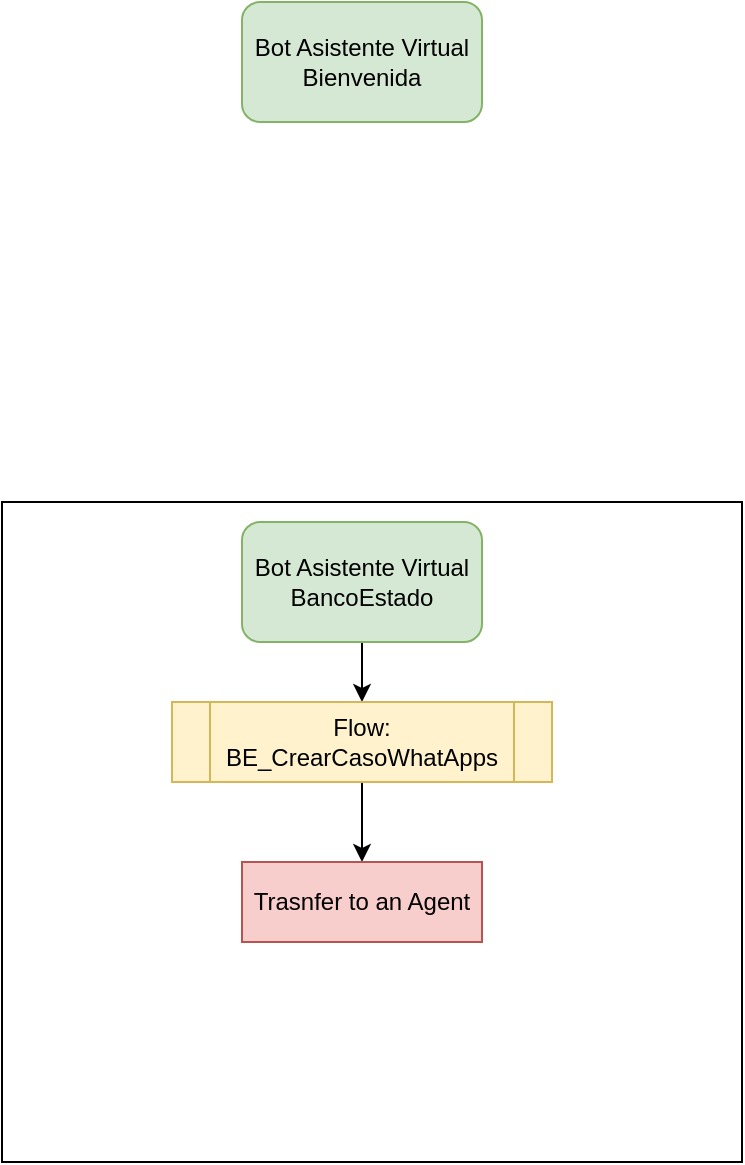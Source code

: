 <mxfile version="21.3.4" type="github">
  <diagram name="Página-1" id="hWN9vhUBiVR1TZeYfWaT">
    <mxGraphModel dx="1232" dy="1114" grid="1" gridSize="10" guides="1" tooltips="1" connect="1" arrows="1" fold="1" page="1" pageScale="1" pageWidth="1169" pageHeight="827" math="0" shadow="0">
      <root>
        <mxCell id="0" />
        <mxCell id="1" parent="0" />
        <mxCell id="GmA8aaKJzL0phLEd4u3k-1" value="Bot Asistente Virtual Bienvenida" style="rounded=1;whiteSpace=wrap;html=1;fillColor=#d5e8d4;strokeColor=#82b366;" vertex="1" parent="1">
          <mxGeometry x="470" y="100" width="120" height="60" as="geometry" />
        </mxCell>
        <mxCell id="GmA8aaKJzL0phLEd4u3k-3" value="" style="rounded=0;whiteSpace=wrap;html=1;" vertex="1" parent="1">
          <mxGeometry x="350" y="350" width="370" height="330" as="geometry" />
        </mxCell>
        <mxCell id="GmA8aaKJzL0phLEd4u3k-5" value="" style="edgeStyle=orthogonalEdgeStyle;rounded=0;orthogonalLoop=1;jettySize=auto;html=1;" edge="1" parent="1" source="GmA8aaKJzL0phLEd4u3k-2" target="GmA8aaKJzL0phLEd4u3k-4">
          <mxGeometry relative="1" as="geometry" />
        </mxCell>
        <mxCell id="GmA8aaKJzL0phLEd4u3k-2" value="Bot Asistente Virtual BancoEstado" style="rounded=1;whiteSpace=wrap;html=1;fillColor=#d5e8d4;strokeColor=#82b366;" vertex="1" parent="1">
          <mxGeometry x="470" y="360" width="120" height="60" as="geometry" />
        </mxCell>
        <mxCell id="GmA8aaKJzL0phLEd4u3k-7" value="" style="edgeStyle=orthogonalEdgeStyle;rounded=0;orthogonalLoop=1;jettySize=auto;html=1;" edge="1" parent="1" source="GmA8aaKJzL0phLEd4u3k-4" target="GmA8aaKJzL0phLEd4u3k-6">
          <mxGeometry relative="1" as="geometry" />
        </mxCell>
        <mxCell id="GmA8aaKJzL0phLEd4u3k-4" value="Flow: BE_CrearCasoWhatApps" style="shape=process;whiteSpace=wrap;html=1;backgroundOutline=1;fillColor=#fff2cc;strokeColor=#d6b656;" vertex="1" parent="1">
          <mxGeometry x="435" y="450" width="190" height="40" as="geometry" />
        </mxCell>
        <mxCell id="GmA8aaKJzL0phLEd4u3k-6" value="Trasnfer to an Agent" style="rounded=0;whiteSpace=wrap;html=1;fillColor=#f8cecc;strokeColor=#b85450;" vertex="1" parent="1">
          <mxGeometry x="470" y="530" width="120" height="40" as="geometry" />
        </mxCell>
      </root>
    </mxGraphModel>
  </diagram>
</mxfile>
